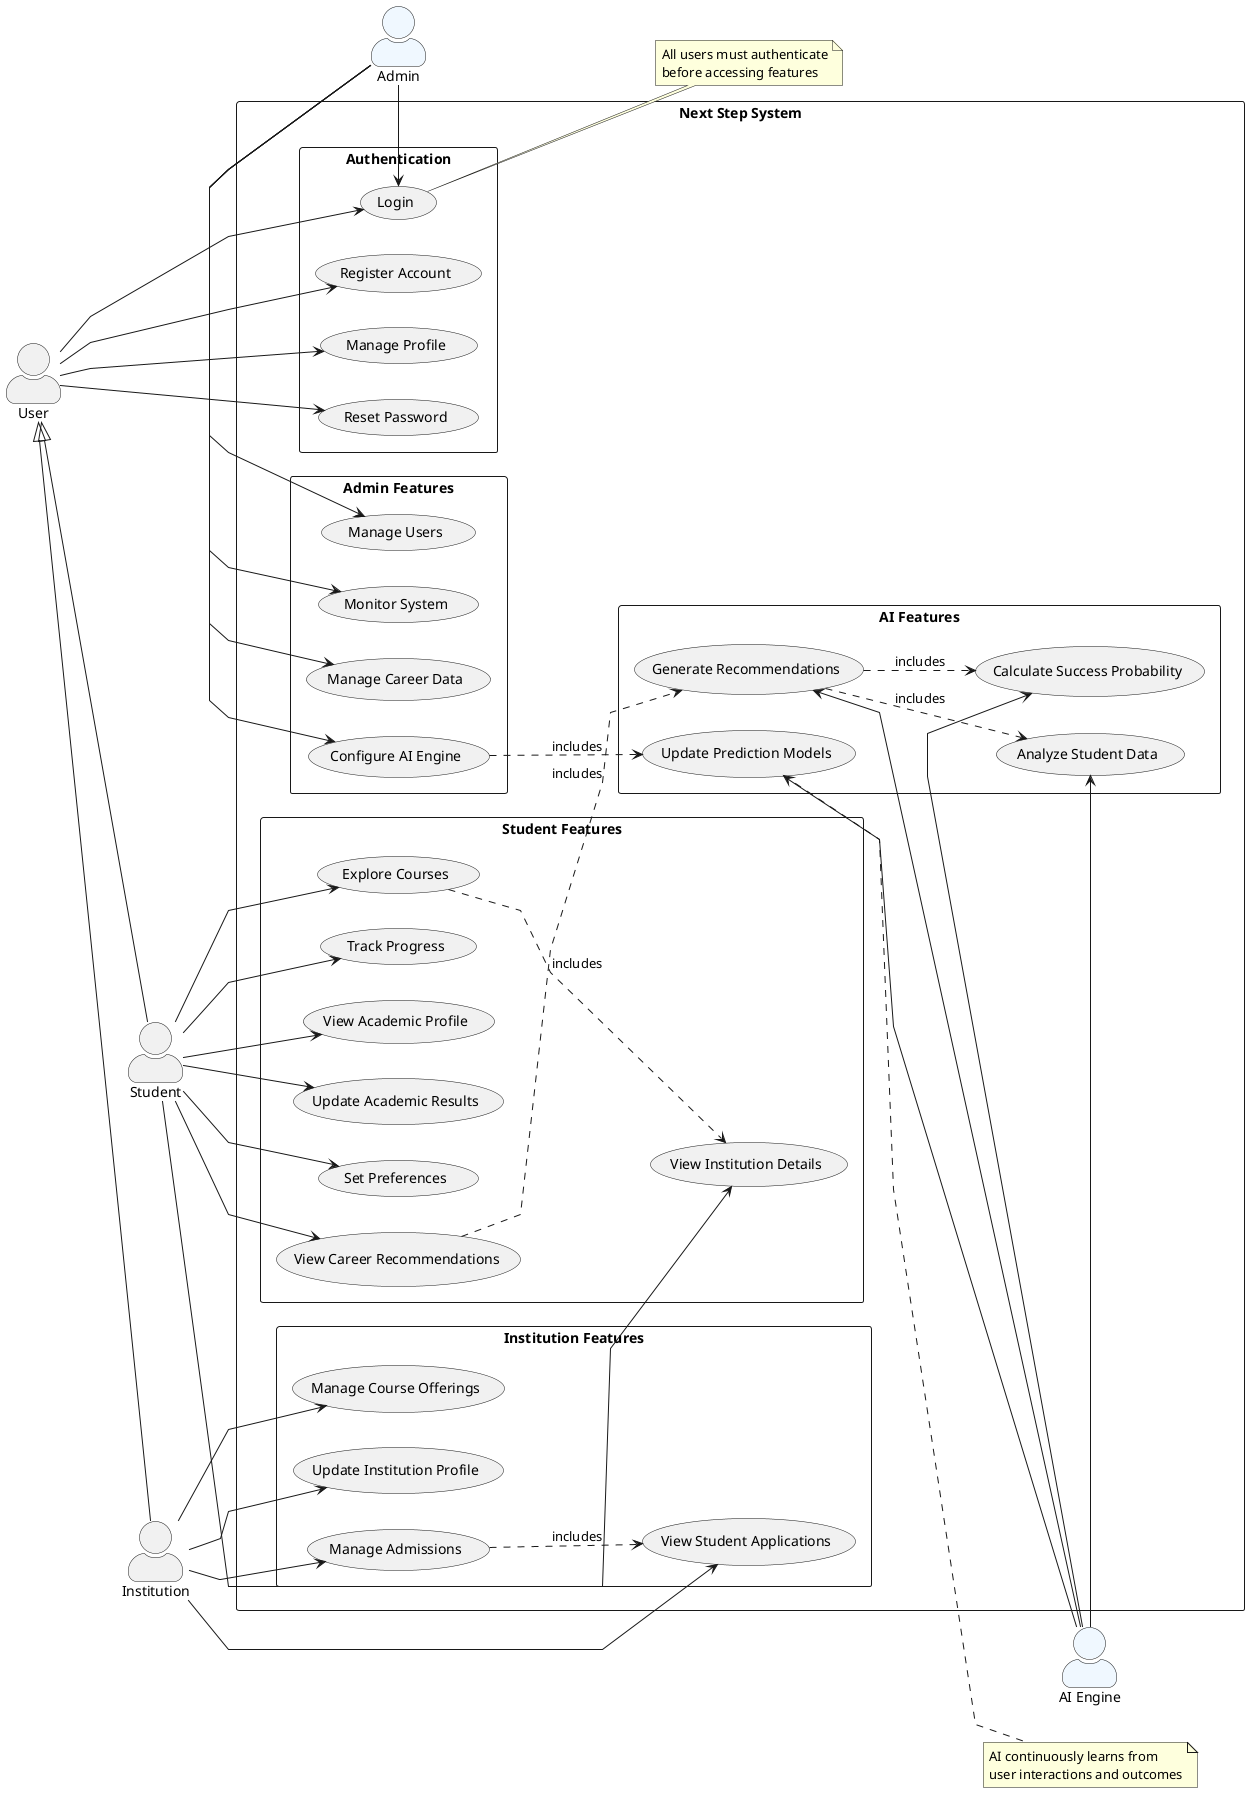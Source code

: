 @startuml Next Step Use Cases

left to right direction

' Style configurations
skinparam actorStyle awesome
skinparam packageStyle rectangle
skinparam usecaseStyle roundbox
skinparam shadowing false
skinparam linetype polyline

' Actors
actor "User" as User
actor "Student" as Student
actor "Institution" as Institution
actor "AI Engine" as AI #AliceBlue
actor "Admin" as Administrator #AliceBlue

' Inheritance relationships
Student -up-|> User
Institution -up-|> User

' Main package
package "Next Step System" {
    ' Authentication package
    package "Authentication" {
        usecase "Register Account" as Register
        usecase "Login" as Login
        usecase "Manage Profile" as ManageProfile
        usecase "Reset Password" as ResetPwd
    }

    ' Student Features package
    package "Student Features" {
        usecase "View Academic Profile" as ViewProfile
        usecase "Update Academic Results" as UpdateResults
        usecase "Set Preferences" as SetPreferences
        usecase "View Career Recommendations" as ViewRecommendations
        usecase "Explore Courses" as ExploreCourses
        usecase "Track Progress" as TrackProgress
        usecase "View Institution Details" as ViewInstitutions
    }

    ' Institution Features package
    package "Institution Features" {
        usecase "Manage Course Offerings" as ManageCourses
        usecase "Update Institution Profile" as UpdateInstitution
        usecase "View Student Applications" as ViewApplications
        usecase "Manage Admissions" as ManageAdmissions
    }

    ' Admin Features package
    package "Admin Features" {
        usecase "Manage Users" as ManageUsers
        usecase "Monitor System" as MonitorSystem
        usecase "Manage Career Data" as ManageCareerData
        usecase "Configure AI Engine" as ConfigureAI
    }

    ' AI Features package
    package "AI Features" {
        usecase "Generate Recommendations" as GenerateRecommendations
        usecase "Analyze Student Data" as AnalyzeData
        usecase "Calculate Success Probability" as CalculateProbability
        usecase "Update Prediction Models" as UpdateModels
    }
}

' Base user relationships
User --> Register
User --> Login
User --> ManageProfile
User --> ResetPwd

' Student specific relationships
Student --> ViewProfile
Student --> UpdateResults
Student --> SetPreferences
Student --> ViewRecommendations
Student --> ExploreCourses
Student --> TrackProgress
Student --> ViewInstitutions

' Institution specific relationships
Institution --> ManageCourses
Institution --> UpdateInstitution
Institution --> ViewApplications
Institution --> ManageAdmissions

' Supporting actors (right side)
Administrator -left-> Login
Administrator -left-> ManageUsers
Administrator -left-> MonitorSystem
Administrator -left-> ManageCareerData
Administrator -left-> ConfigureAI

AI -left-> GenerateRecommendations
AI -left-> AnalyzeData
AI -left-> CalculateProbability
AI -left-> UpdateModels

' Dependencies
ViewRecommendations ..> GenerateRecommendations : includes
GenerateRecommendations ..> AnalyzeData : includes
GenerateRecommendations ..> CalculateProbability : includes
ConfigureAI ..> UpdateModels : includes
ExploreCourses ..> ViewInstitutions : includes
ManageAdmissions ..> ViewApplications : includes

' Notes
note "All users must authenticate\nbefore accessing features" as N1
Login .. N1

note "AI continuously learns from\nuser interactions and outcomes" as N2
UpdateModels .. N2

@enduml
